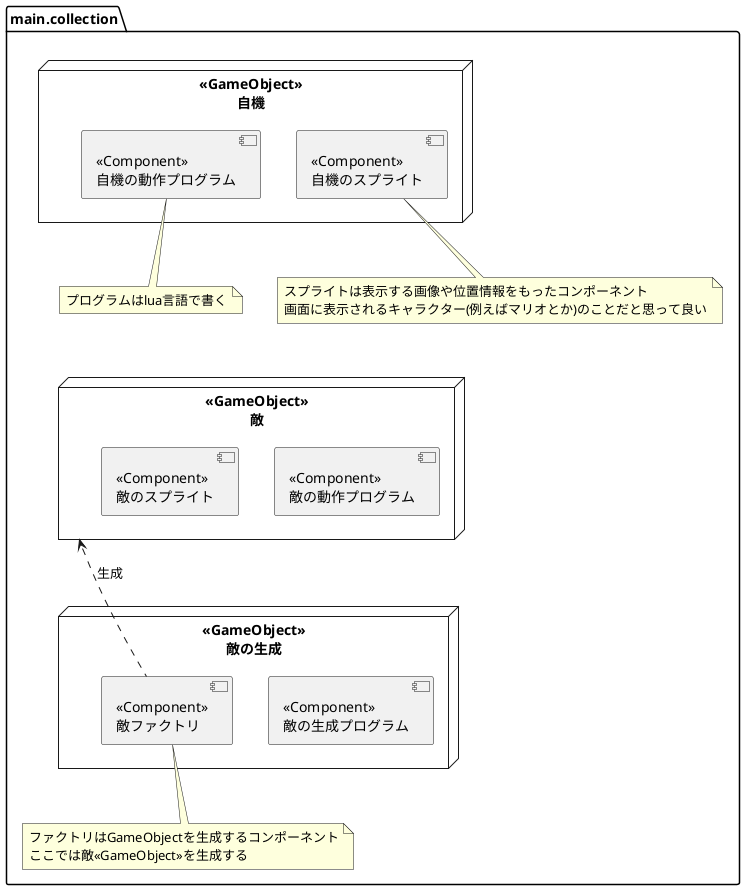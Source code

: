 @startuml
folder main.collection {
  node "<<GameObject>>\n自機" as GameObjectA {
    [<<Component>>\n自機の動作プログラム] as own_code 
    [<<Component>>\n自機のスプライト] as own_sprite
  }
  note bottom of own_code
  プログラムはlua言語で書く
  end note

  note bottom of own_sprite
  スプライトは表示する画像や位置情報をもったコンポーネント
  画面に表示されるキャラクター(例えばマリオとか)のことだと思って良い
  end note

  node "<<GameObject>>\n敵" as GameObjectB {
    [<<Component>>\n敵の動作プログラム]
    [<<Component>>\n敵のスプライト]
  }

  node "<<GameObject>>\n敵の生成" as GameObjectC {
    [<<Component>>\n敵の生成プログラム]
    [<<Component>>\n敵ファクトリ] as enemy_factory
    
  }
  note bottom of enemy_factory
  ファクトリはGameObjectを生成するコンポーネント
  ここでは敵<<GameObject>>を生成する
  end note
}



GameObjectA -[hidden]-- GameObjectB
GameObjectB -[hidden]- GameObjectC

GameObjectB <.. enemy_factory : 生成
@enduml